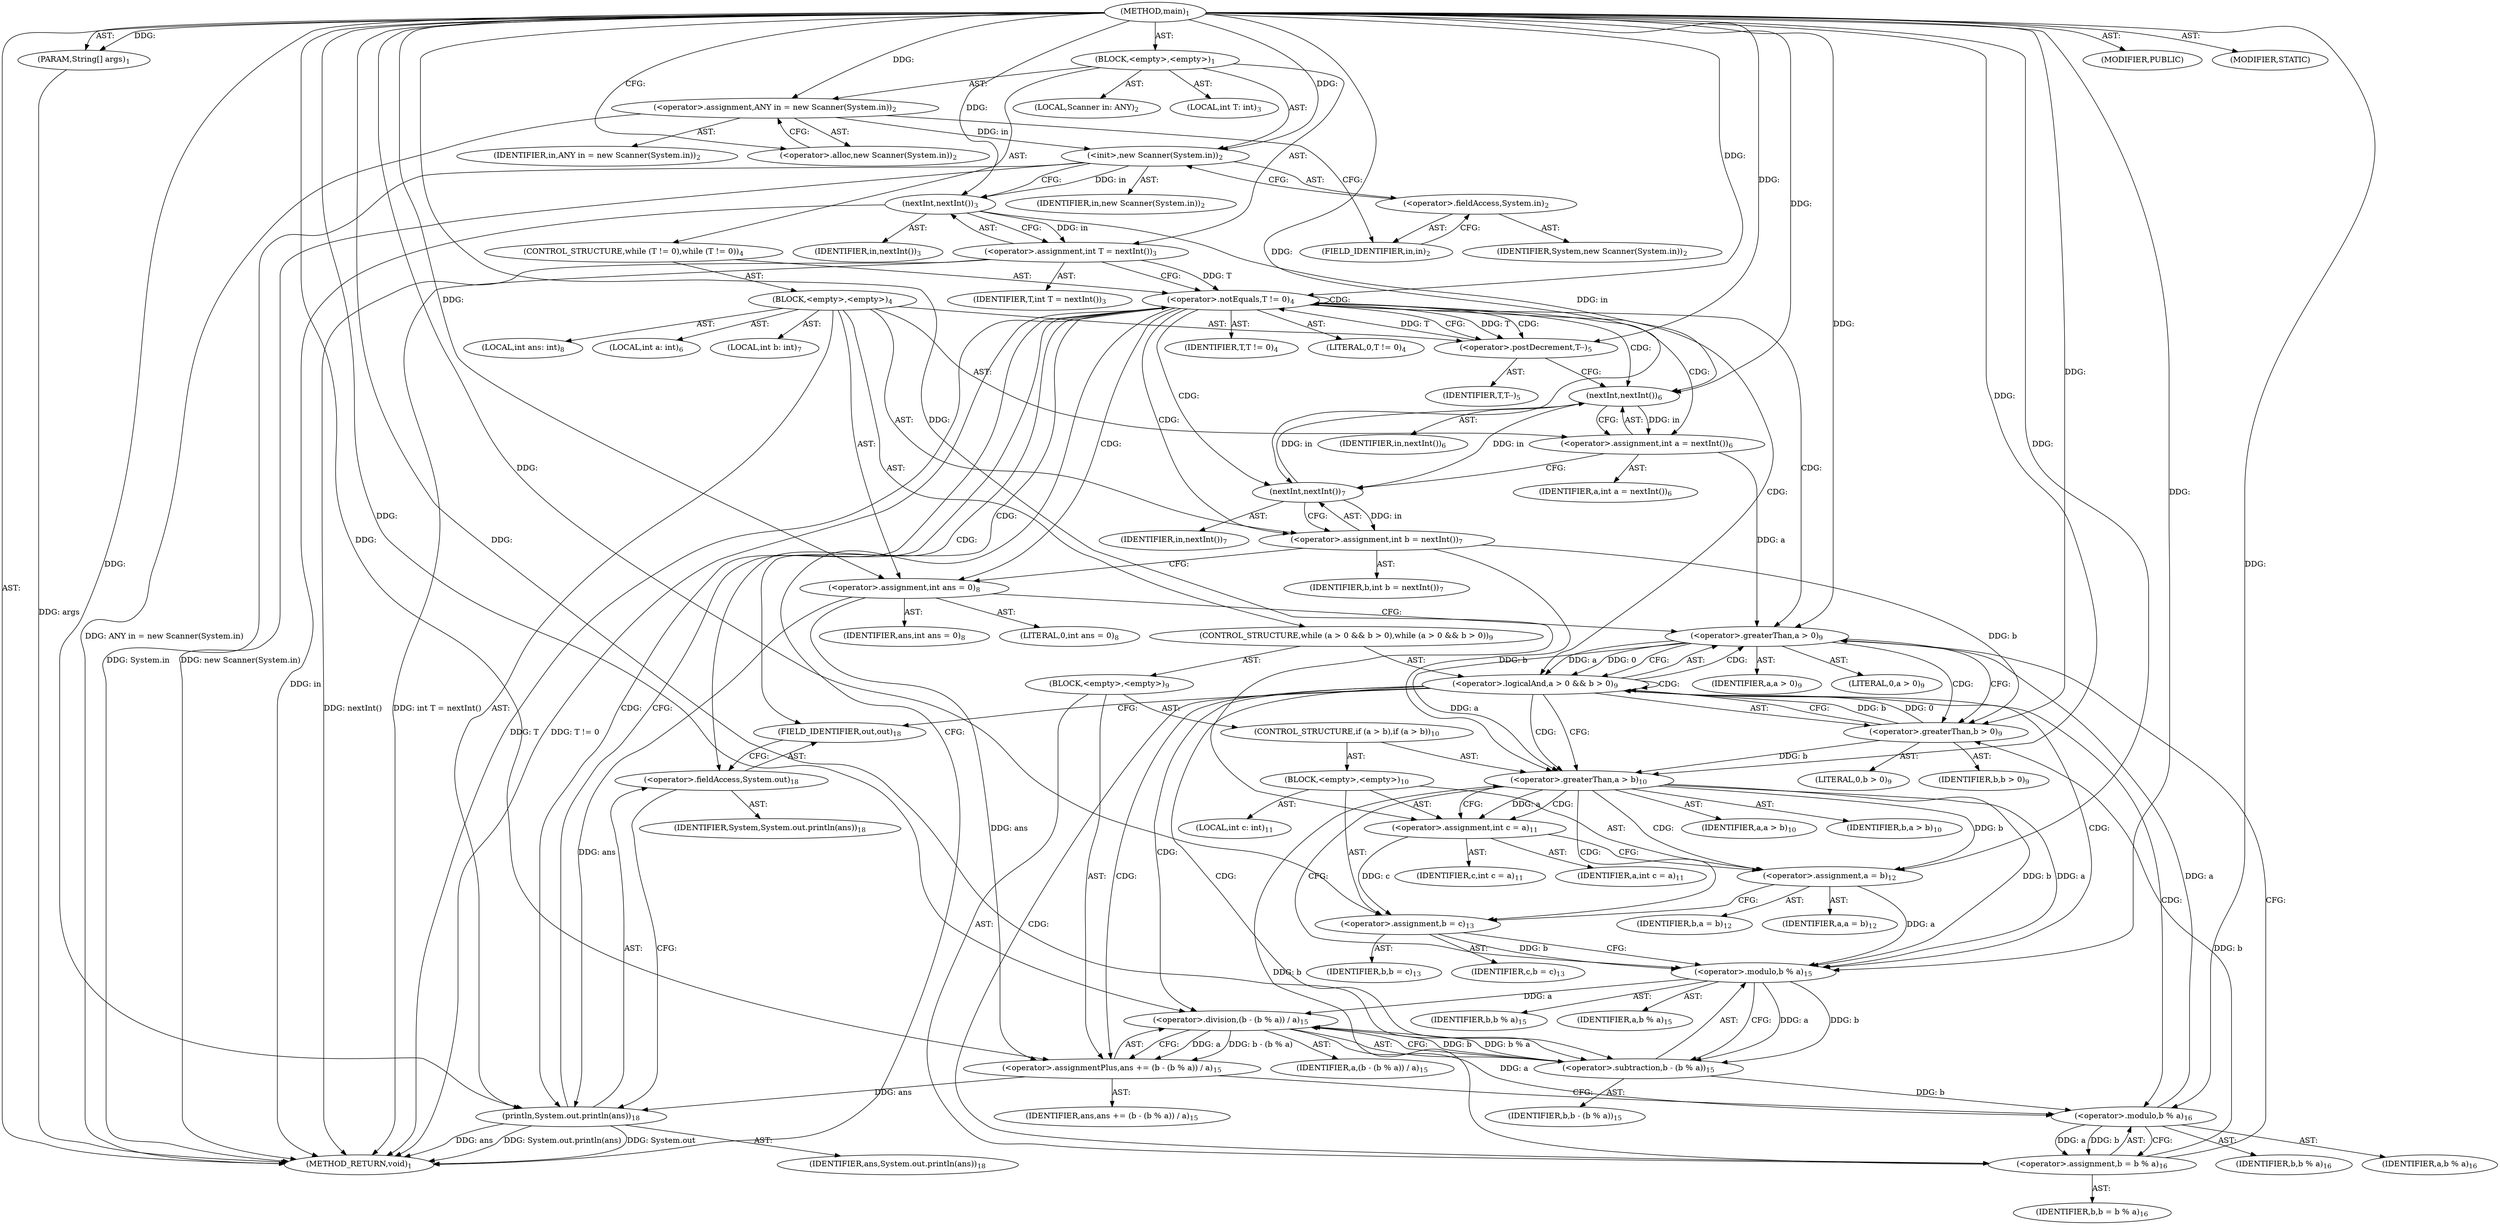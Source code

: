 digraph "main" {  
"19" [label = <(METHOD,main)<SUB>1</SUB>> ]
"20" [label = <(PARAM,String[] args)<SUB>1</SUB>> ]
"21" [label = <(BLOCK,&lt;empty&gt;,&lt;empty&gt;)<SUB>1</SUB>> ]
"4" [label = <(LOCAL,Scanner in: ANY)<SUB>2</SUB>> ]
"22" [label = <(&lt;operator&gt;.assignment,ANY in = new Scanner(System.in))<SUB>2</SUB>> ]
"23" [label = <(IDENTIFIER,in,ANY in = new Scanner(System.in))<SUB>2</SUB>> ]
"24" [label = <(&lt;operator&gt;.alloc,new Scanner(System.in))<SUB>2</SUB>> ]
"25" [label = <(&lt;init&gt;,new Scanner(System.in))<SUB>2</SUB>> ]
"3" [label = <(IDENTIFIER,in,new Scanner(System.in))<SUB>2</SUB>> ]
"26" [label = <(&lt;operator&gt;.fieldAccess,System.in)<SUB>2</SUB>> ]
"27" [label = <(IDENTIFIER,System,new Scanner(System.in))<SUB>2</SUB>> ]
"28" [label = <(FIELD_IDENTIFIER,in,in)<SUB>2</SUB>> ]
"29" [label = <(LOCAL,int T: int)<SUB>3</SUB>> ]
"30" [label = <(&lt;operator&gt;.assignment,int T = nextInt())<SUB>3</SUB>> ]
"31" [label = <(IDENTIFIER,T,int T = nextInt())<SUB>3</SUB>> ]
"32" [label = <(nextInt,nextInt())<SUB>3</SUB>> ]
"33" [label = <(IDENTIFIER,in,nextInt())<SUB>3</SUB>> ]
"34" [label = <(CONTROL_STRUCTURE,while (T != 0),while (T != 0))<SUB>4</SUB>> ]
"35" [label = <(&lt;operator&gt;.notEquals,T != 0)<SUB>4</SUB>> ]
"36" [label = <(IDENTIFIER,T,T != 0)<SUB>4</SUB>> ]
"37" [label = <(LITERAL,0,T != 0)<SUB>4</SUB>> ]
"38" [label = <(BLOCK,&lt;empty&gt;,&lt;empty&gt;)<SUB>4</SUB>> ]
"39" [label = <(&lt;operator&gt;.postDecrement,T--)<SUB>5</SUB>> ]
"40" [label = <(IDENTIFIER,T,T--)<SUB>5</SUB>> ]
"41" [label = <(LOCAL,int a: int)<SUB>6</SUB>> ]
"42" [label = <(&lt;operator&gt;.assignment,int a = nextInt())<SUB>6</SUB>> ]
"43" [label = <(IDENTIFIER,a,int a = nextInt())<SUB>6</SUB>> ]
"44" [label = <(nextInt,nextInt())<SUB>6</SUB>> ]
"45" [label = <(IDENTIFIER,in,nextInt())<SUB>6</SUB>> ]
"46" [label = <(LOCAL,int b: int)<SUB>7</SUB>> ]
"47" [label = <(&lt;operator&gt;.assignment,int b = nextInt())<SUB>7</SUB>> ]
"48" [label = <(IDENTIFIER,b,int b = nextInt())<SUB>7</SUB>> ]
"49" [label = <(nextInt,nextInt())<SUB>7</SUB>> ]
"50" [label = <(IDENTIFIER,in,nextInt())<SUB>7</SUB>> ]
"51" [label = <(LOCAL,int ans: int)<SUB>8</SUB>> ]
"52" [label = <(&lt;operator&gt;.assignment,int ans = 0)<SUB>8</SUB>> ]
"53" [label = <(IDENTIFIER,ans,int ans = 0)<SUB>8</SUB>> ]
"54" [label = <(LITERAL,0,int ans = 0)<SUB>8</SUB>> ]
"55" [label = <(CONTROL_STRUCTURE,while (a &gt; 0 &amp;&amp; b &gt; 0),while (a &gt; 0 &amp;&amp; b &gt; 0))<SUB>9</SUB>> ]
"56" [label = <(&lt;operator&gt;.logicalAnd,a &gt; 0 &amp;&amp; b &gt; 0)<SUB>9</SUB>> ]
"57" [label = <(&lt;operator&gt;.greaterThan,a &gt; 0)<SUB>9</SUB>> ]
"58" [label = <(IDENTIFIER,a,a &gt; 0)<SUB>9</SUB>> ]
"59" [label = <(LITERAL,0,a &gt; 0)<SUB>9</SUB>> ]
"60" [label = <(&lt;operator&gt;.greaterThan,b &gt; 0)<SUB>9</SUB>> ]
"61" [label = <(IDENTIFIER,b,b &gt; 0)<SUB>9</SUB>> ]
"62" [label = <(LITERAL,0,b &gt; 0)<SUB>9</SUB>> ]
"63" [label = <(BLOCK,&lt;empty&gt;,&lt;empty&gt;)<SUB>9</SUB>> ]
"64" [label = <(CONTROL_STRUCTURE,if (a &gt; b),if (a &gt; b))<SUB>10</SUB>> ]
"65" [label = <(&lt;operator&gt;.greaterThan,a &gt; b)<SUB>10</SUB>> ]
"66" [label = <(IDENTIFIER,a,a &gt; b)<SUB>10</SUB>> ]
"67" [label = <(IDENTIFIER,b,a &gt; b)<SUB>10</SUB>> ]
"68" [label = <(BLOCK,&lt;empty&gt;,&lt;empty&gt;)<SUB>10</SUB>> ]
"69" [label = <(LOCAL,int c: int)<SUB>11</SUB>> ]
"70" [label = <(&lt;operator&gt;.assignment,int c = a)<SUB>11</SUB>> ]
"71" [label = <(IDENTIFIER,c,int c = a)<SUB>11</SUB>> ]
"72" [label = <(IDENTIFIER,a,int c = a)<SUB>11</SUB>> ]
"73" [label = <(&lt;operator&gt;.assignment,a = b)<SUB>12</SUB>> ]
"74" [label = <(IDENTIFIER,a,a = b)<SUB>12</SUB>> ]
"75" [label = <(IDENTIFIER,b,a = b)<SUB>12</SUB>> ]
"76" [label = <(&lt;operator&gt;.assignment,b = c)<SUB>13</SUB>> ]
"77" [label = <(IDENTIFIER,b,b = c)<SUB>13</SUB>> ]
"78" [label = <(IDENTIFIER,c,b = c)<SUB>13</SUB>> ]
"79" [label = <(&lt;operator&gt;.assignmentPlus,ans += (b - (b % a)) / a)<SUB>15</SUB>> ]
"80" [label = <(IDENTIFIER,ans,ans += (b - (b % a)) / a)<SUB>15</SUB>> ]
"81" [label = <(&lt;operator&gt;.division,(b - (b % a)) / a)<SUB>15</SUB>> ]
"82" [label = <(&lt;operator&gt;.subtraction,b - (b % a))<SUB>15</SUB>> ]
"83" [label = <(IDENTIFIER,b,b - (b % a))<SUB>15</SUB>> ]
"84" [label = <(&lt;operator&gt;.modulo,b % a)<SUB>15</SUB>> ]
"85" [label = <(IDENTIFIER,b,b % a)<SUB>15</SUB>> ]
"86" [label = <(IDENTIFIER,a,b % a)<SUB>15</SUB>> ]
"87" [label = <(IDENTIFIER,a,(b - (b % a)) / a)<SUB>15</SUB>> ]
"88" [label = <(&lt;operator&gt;.assignment,b = b % a)<SUB>16</SUB>> ]
"89" [label = <(IDENTIFIER,b,b = b % a)<SUB>16</SUB>> ]
"90" [label = <(&lt;operator&gt;.modulo,b % a)<SUB>16</SUB>> ]
"91" [label = <(IDENTIFIER,b,b % a)<SUB>16</SUB>> ]
"92" [label = <(IDENTIFIER,a,b % a)<SUB>16</SUB>> ]
"93" [label = <(println,System.out.println(ans))<SUB>18</SUB>> ]
"94" [label = <(&lt;operator&gt;.fieldAccess,System.out)<SUB>18</SUB>> ]
"95" [label = <(IDENTIFIER,System,System.out.println(ans))<SUB>18</SUB>> ]
"96" [label = <(FIELD_IDENTIFIER,out,out)<SUB>18</SUB>> ]
"97" [label = <(IDENTIFIER,ans,System.out.println(ans))<SUB>18</SUB>> ]
"98" [label = <(MODIFIER,PUBLIC)> ]
"99" [label = <(MODIFIER,STATIC)> ]
"100" [label = <(METHOD_RETURN,void)<SUB>1</SUB>> ]
  "19" -> "20"  [ label = "AST: "] 
  "19" -> "21"  [ label = "AST: "] 
  "19" -> "98"  [ label = "AST: "] 
  "19" -> "99"  [ label = "AST: "] 
  "19" -> "100"  [ label = "AST: "] 
  "21" -> "4"  [ label = "AST: "] 
  "21" -> "22"  [ label = "AST: "] 
  "21" -> "25"  [ label = "AST: "] 
  "21" -> "29"  [ label = "AST: "] 
  "21" -> "30"  [ label = "AST: "] 
  "21" -> "34"  [ label = "AST: "] 
  "22" -> "23"  [ label = "AST: "] 
  "22" -> "24"  [ label = "AST: "] 
  "25" -> "3"  [ label = "AST: "] 
  "25" -> "26"  [ label = "AST: "] 
  "26" -> "27"  [ label = "AST: "] 
  "26" -> "28"  [ label = "AST: "] 
  "30" -> "31"  [ label = "AST: "] 
  "30" -> "32"  [ label = "AST: "] 
  "32" -> "33"  [ label = "AST: "] 
  "34" -> "35"  [ label = "AST: "] 
  "34" -> "38"  [ label = "AST: "] 
  "35" -> "36"  [ label = "AST: "] 
  "35" -> "37"  [ label = "AST: "] 
  "38" -> "39"  [ label = "AST: "] 
  "38" -> "41"  [ label = "AST: "] 
  "38" -> "42"  [ label = "AST: "] 
  "38" -> "46"  [ label = "AST: "] 
  "38" -> "47"  [ label = "AST: "] 
  "38" -> "51"  [ label = "AST: "] 
  "38" -> "52"  [ label = "AST: "] 
  "38" -> "55"  [ label = "AST: "] 
  "38" -> "93"  [ label = "AST: "] 
  "39" -> "40"  [ label = "AST: "] 
  "42" -> "43"  [ label = "AST: "] 
  "42" -> "44"  [ label = "AST: "] 
  "44" -> "45"  [ label = "AST: "] 
  "47" -> "48"  [ label = "AST: "] 
  "47" -> "49"  [ label = "AST: "] 
  "49" -> "50"  [ label = "AST: "] 
  "52" -> "53"  [ label = "AST: "] 
  "52" -> "54"  [ label = "AST: "] 
  "55" -> "56"  [ label = "AST: "] 
  "55" -> "63"  [ label = "AST: "] 
  "56" -> "57"  [ label = "AST: "] 
  "56" -> "60"  [ label = "AST: "] 
  "57" -> "58"  [ label = "AST: "] 
  "57" -> "59"  [ label = "AST: "] 
  "60" -> "61"  [ label = "AST: "] 
  "60" -> "62"  [ label = "AST: "] 
  "63" -> "64"  [ label = "AST: "] 
  "63" -> "79"  [ label = "AST: "] 
  "63" -> "88"  [ label = "AST: "] 
  "64" -> "65"  [ label = "AST: "] 
  "64" -> "68"  [ label = "AST: "] 
  "65" -> "66"  [ label = "AST: "] 
  "65" -> "67"  [ label = "AST: "] 
  "68" -> "69"  [ label = "AST: "] 
  "68" -> "70"  [ label = "AST: "] 
  "68" -> "73"  [ label = "AST: "] 
  "68" -> "76"  [ label = "AST: "] 
  "70" -> "71"  [ label = "AST: "] 
  "70" -> "72"  [ label = "AST: "] 
  "73" -> "74"  [ label = "AST: "] 
  "73" -> "75"  [ label = "AST: "] 
  "76" -> "77"  [ label = "AST: "] 
  "76" -> "78"  [ label = "AST: "] 
  "79" -> "80"  [ label = "AST: "] 
  "79" -> "81"  [ label = "AST: "] 
  "81" -> "82"  [ label = "AST: "] 
  "81" -> "87"  [ label = "AST: "] 
  "82" -> "83"  [ label = "AST: "] 
  "82" -> "84"  [ label = "AST: "] 
  "84" -> "85"  [ label = "AST: "] 
  "84" -> "86"  [ label = "AST: "] 
  "88" -> "89"  [ label = "AST: "] 
  "88" -> "90"  [ label = "AST: "] 
  "90" -> "91"  [ label = "AST: "] 
  "90" -> "92"  [ label = "AST: "] 
  "93" -> "94"  [ label = "AST: "] 
  "93" -> "97"  [ label = "AST: "] 
  "94" -> "95"  [ label = "AST: "] 
  "94" -> "96"  [ label = "AST: "] 
  "22" -> "28"  [ label = "CFG: "] 
  "25" -> "32"  [ label = "CFG: "] 
  "30" -> "35"  [ label = "CFG: "] 
  "24" -> "22"  [ label = "CFG: "] 
  "26" -> "25"  [ label = "CFG: "] 
  "32" -> "30"  [ label = "CFG: "] 
  "35" -> "100"  [ label = "CFG: "] 
  "35" -> "39"  [ label = "CFG: "] 
  "28" -> "26"  [ label = "CFG: "] 
  "39" -> "44"  [ label = "CFG: "] 
  "42" -> "49"  [ label = "CFG: "] 
  "47" -> "52"  [ label = "CFG: "] 
  "52" -> "57"  [ label = "CFG: "] 
  "93" -> "35"  [ label = "CFG: "] 
  "44" -> "42"  [ label = "CFG: "] 
  "49" -> "47"  [ label = "CFG: "] 
  "56" -> "65"  [ label = "CFG: "] 
  "56" -> "96"  [ label = "CFG: "] 
  "94" -> "93"  [ label = "CFG: "] 
  "57" -> "56"  [ label = "CFG: "] 
  "57" -> "60"  [ label = "CFG: "] 
  "60" -> "56"  [ label = "CFG: "] 
  "79" -> "90"  [ label = "CFG: "] 
  "88" -> "57"  [ label = "CFG: "] 
  "96" -> "94"  [ label = "CFG: "] 
  "65" -> "70"  [ label = "CFG: "] 
  "65" -> "84"  [ label = "CFG: "] 
  "81" -> "79"  [ label = "CFG: "] 
  "90" -> "88"  [ label = "CFG: "] 
  "70" -> "73"  [ label = "CFG: "] 
  "73" -> "76"  [ label = "CFG: "] 
  "76" -> "84"  [ label = "CFG: "] 
  "82" -> "81"  [ label = "CFG: "] 
  "84" -> "82"  [ label = "CFG: "] 
  "19" -> "24"  [ label = "CFG: "] 
  "20" -> "100"  [ label = "DDG: args"] 
  "22" -> "100"  [ label = "DDG: ANY in = new Scanner(System.in)"] 
  "25" -> "100"  [ label = "DDG: System.in"] 
  "25" -> "100"  [ label = "DDG: new Scanner(System.in)"] 
  "32" -> "100"  [ label = "DDG: in"] 
  "30" -> "100"  [ label = "DDG: nextInt()"] 
  "30" -> "100"  [ label = "DDG: int T = nextInt()"] 
  "35" -> "100"  [ label = "DDG: T"] 
  "35" -> "100"  [ label = "DDG: T != 0"] 
  "93" -> "100"  [ label = "DDG: System.out"] 
  "93" -> "100"  [ label = "DDG: ans"] 
  "93" -> "100"  [ label = "DDG: System.out.println(ans)"] 
  "19" -> "20"  [ label = "DDG: "] 
  "19" -> "22"  [ label = "DDG: "] 
  "32" -> "30"  [ label = "DDG: in"] 
  "22" -> "25"  [ label = "DDG: in"] 
  "19" -> "25"  [ label = "DDG: "] 
  "25" -> "32"  [ label = "DDG: in"] 
  "19" -> "32"  [ label = "DDG: "] 
  "30" -> "35"  [ label = "DDG: T"] 
  "39" -> "35"  [ label = "DDG: T"] 
  "19" -> "35"  [ label = "DDG: "] 
  "44" -> "42"  [ label = "DDG: in"] 
  "49" -> "47"  [ label = "DDG: in"] 
  "19" -> "52"  [ label = "DDG: "] 
  "35" -> "39"  [ label = "DDG: T"] 
  "19" -> "39"  [ label = "DDG: "] 
  "52" -> "93"  [ label = "DDG: ans"] 
  "79" -> "93"  [ label = "DDG: ans"] 
  "19" -> "93"  [ label = "DDG: "] 
  "32" -> "44"  [ label = "DDG: in"] 
  "49" -> "44"  [ label = "DDG: in"] 
  "19" -> "44"  [ label = "DDG: "] 
  "44" -> "49"  [ label = "DDG: in"] 
  "19" -> "49"  [ label = "DDG: "] 
  "57" -> "56"  [ label = "DDG: a"] 
  "57" -> "56"  [ label = "DDG: 0"] 
  "60" -> "56"  [ label = "DDG: b"] 
  "60" -> "56"  [ label = "DDG: 0"] 
  "81" -> "79"  [ label = "DDG: b - (b % a)"] 
  "81" -> "79"  [ label = "DDG: a"] 
  "90" -> "88"  [ label = "DDG: b"] 
  "90" -> "88"  [ label = "DDG: a"] 
  "42" -> "57"  [ label = "DDG: a"] 
  "90" -> "57"  [ label = "DDG: a"] 
  "19" -> "57"  [ label = "DDG: "] 
  "47" -> "60"  [ label = "DDG: b"] 
  "88" -> "60"  [ label = "DDG: b"] 
  "19" -> "60"  [ label = "DDG: "] 
  "52" -> "79"  [ label = "DDG: ans"] 
  "19" -> "79"  [ label = "DDG: "] 
  "57" -> "65"  [ label = "DDG: a"] 
  "19" -> "65"  [ label = "DDG: "] 
  "47" -> "65"  [ label = "DDG: b"] 
  "60" -> "65"  [ label = "DDG: b"] 
  "88" -> "65"  [ label = "DDG: b"] 
  "65" -> "70"  [ label = "DDG: a"] 
  "19" -> "70"  [ label = "DDG: "] 
  "65" -> "73"  [ label = "DDG: b"] 
  "19" -> "73"  [ label = "DDG: "] 
  "70" -> "76"  [ label = "DDG: c"] 
  "19" -> "76"  [ label = "DDG: "] 
  "82" -> "81"  [ label = "DDG: b"] 
  "82" -> "81"  [ label = "DDG: b % a"] 
  "84" -> "81"  [ label = "DDG: a"] 
  "19" -> "81"  [ label = "DDG: "] 
  "82" -> "90"  [ label = "DDG: b"] 
  "19" -> "90"  [ label = "DDG: "] 
  "81" -> "90"  [ label = "DDG: a"] 
  "84" -> "82"  [ label = "DDG: b"] 
  "19" -> "82"  [ label = "DDG: "] 
  "84" -> "82"  [ label = "DDG: a"] 
  "65" -> "84"  [ label = "DDG: b"] 
  "76" -> "84"  [ label = "DDG: b"] 
  "19" -> "84"  [ label = "DDG: "] 
  "65" -> "84"  [ label = "DDG: a"] 
  "73" -> "84"  [ label = "DDG: a"] 
  "35" -> "47"  [ label = "CDG: "] 
  "35" -> "94"  [ label = "CDG: "] 
  "35" -> "49"  [ label = "CDG: "] 
  "35" -> "96"  [ label = "CDG: "] 
  "35" -> "42"  [ label = "CDG: "] 
  "35" -> "57"  [ label = "CDG: "] 
  "35" -> "52"  [ label = "CDG: "] 
  "35" -> "56"  [ label = "CDG: "] 
  "35" -> "44"  [ label = "CDG: "] 
  "35" -> "35"  [ label = "CDG: "] 
  "35" -> "93"  [ label = "CDG: "] 
  "35" -> "39"  [ label = "CDG: "] 
  "56" -> "57"  [ label = "CDG: "] 
  "56" -> "81"  [ label = "CDG: "] 
  "56" -> "84"  [ label = "CDG: "] 
  "56" -> "56"  [ label = "CDG: "] 
  "56" -> "65"  [ label = "CDG: "] 
  "56" -> "82"  [ label = "CDG: "] 
  "56" -> "90"  [ label = "CDG: "] 
  "56" -> "79"  [ label = "CDG: "] 
  "56" -> "88"  [ label = "CDG: "] 
  "57" -> "60"  [ label = "CDG: "] 
  "65" -> "73"  [ label = "CDG: "] 
  "65" -> "76"  [ label = "CDG: "] 
  "65" -> "70"  [ label = "CDG: "] 
}
